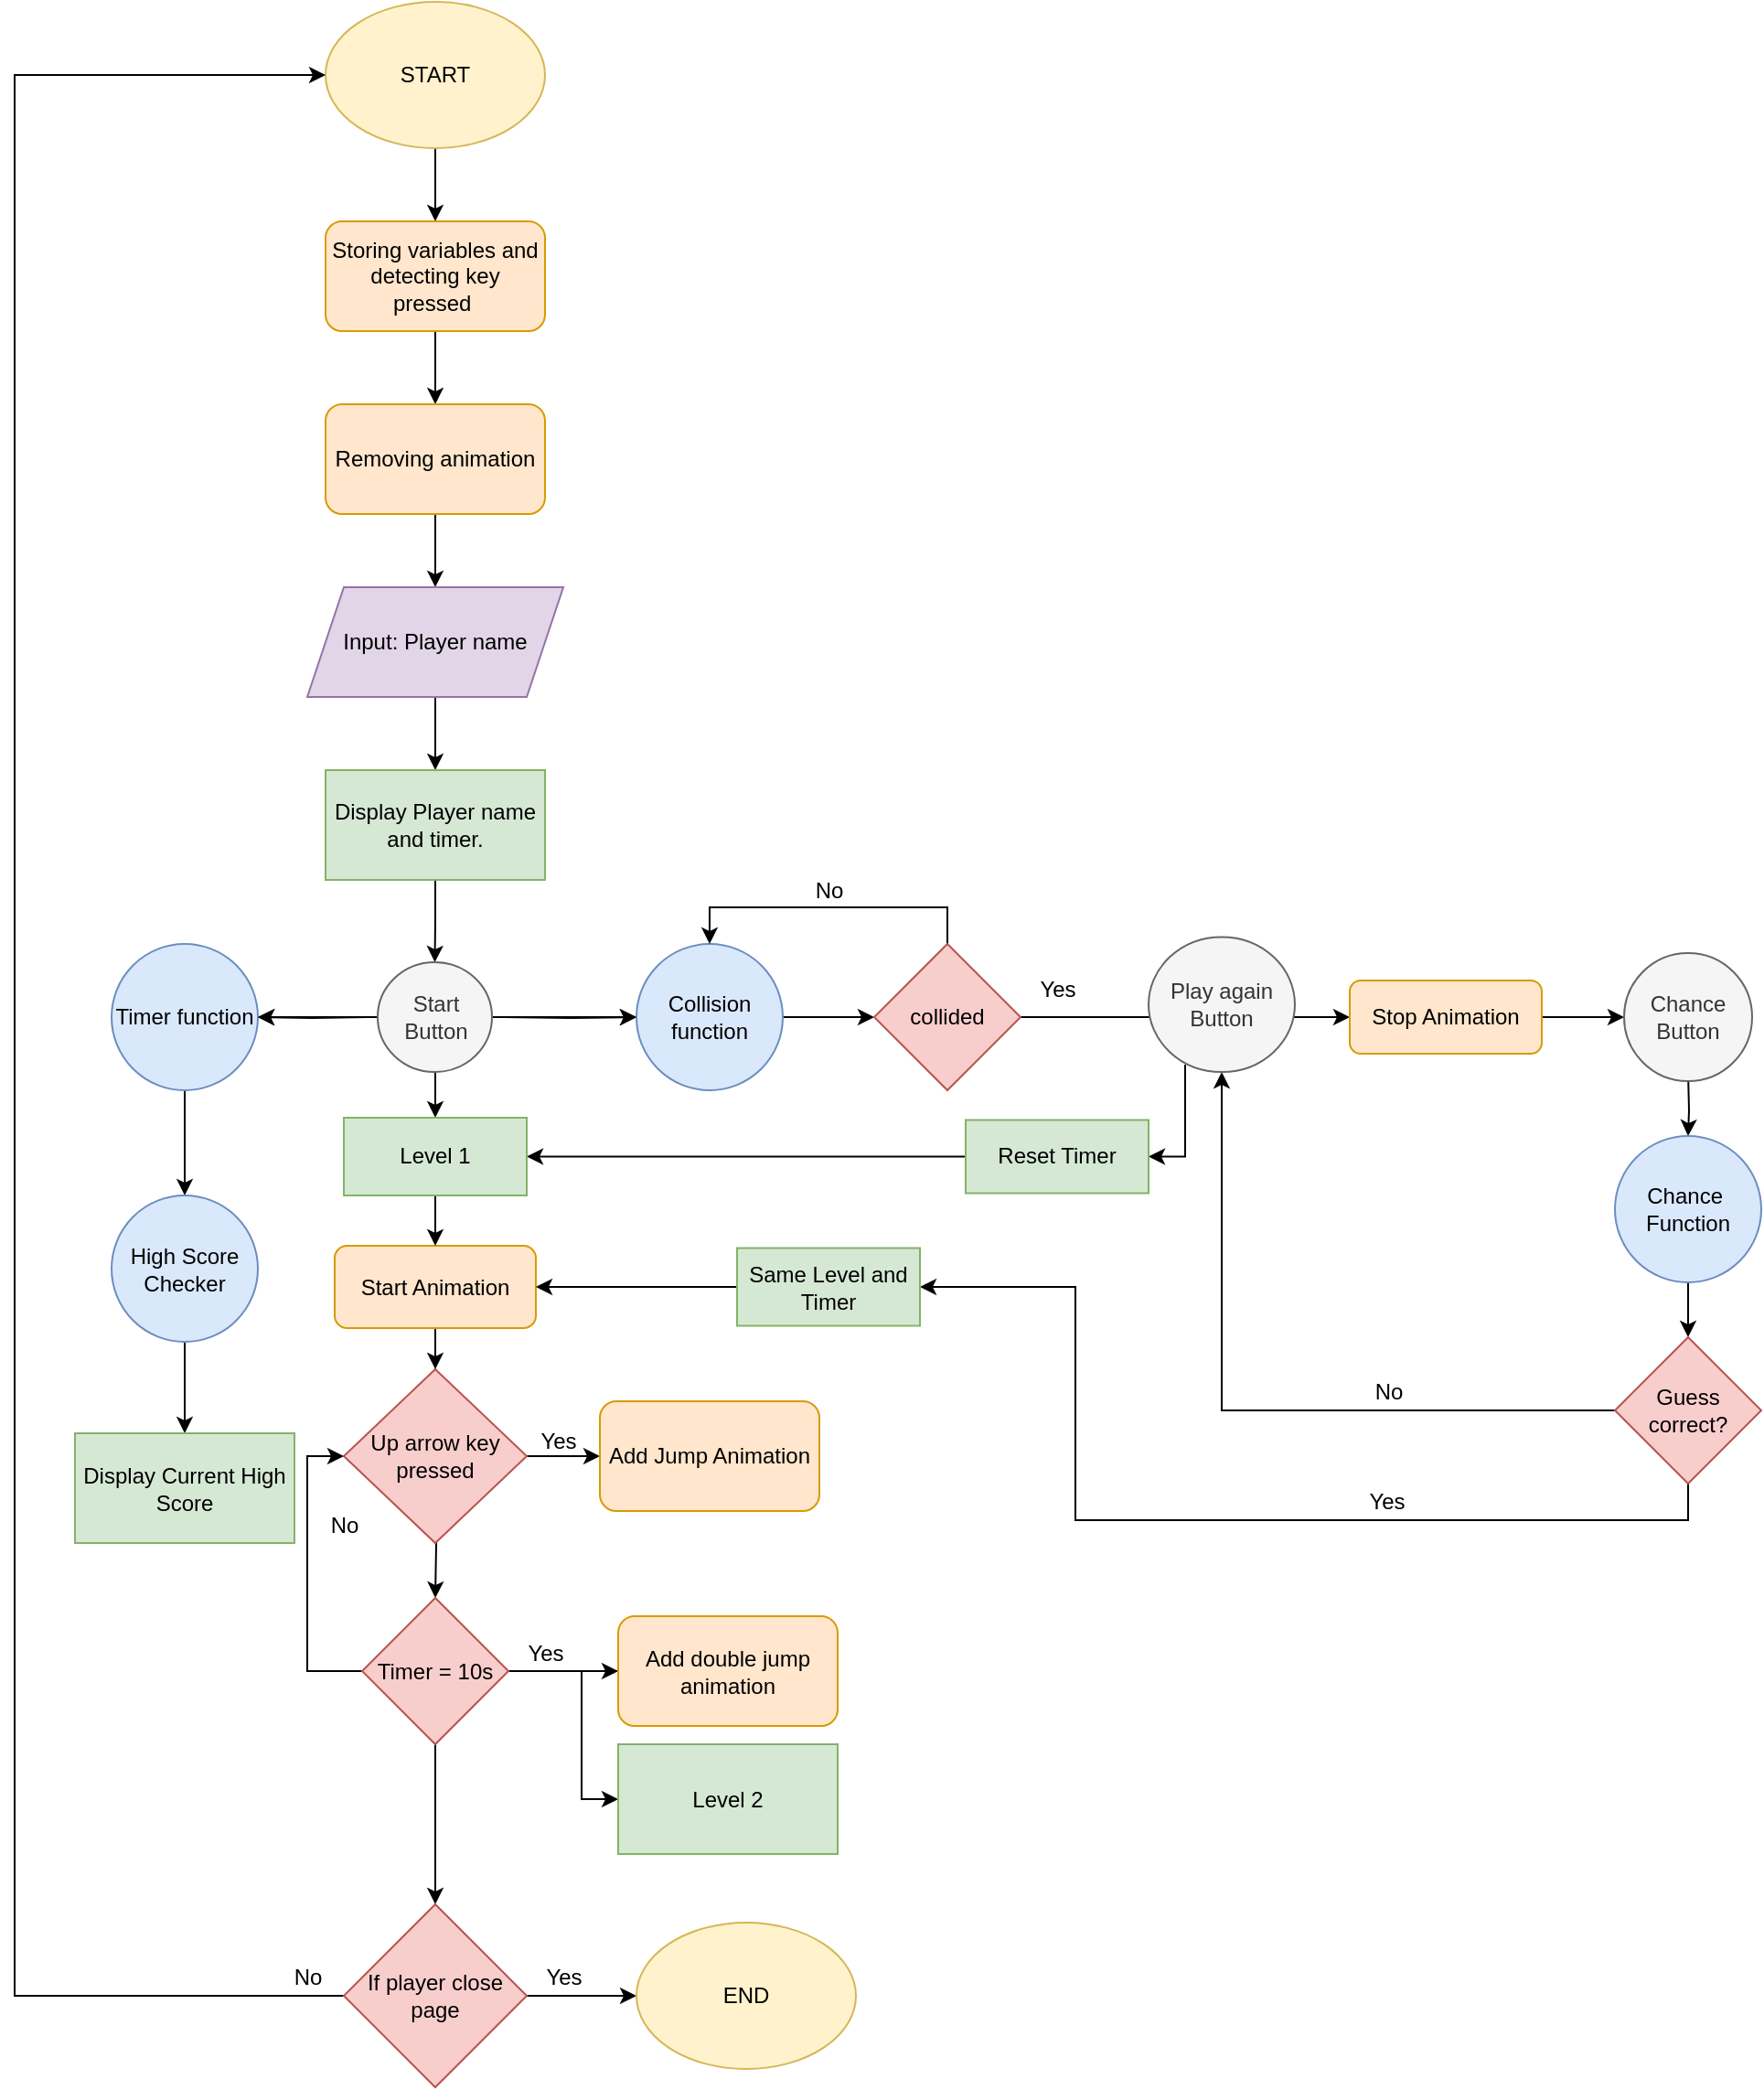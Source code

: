 <mxfile version="14.1.8" type="google"><diagram id="C5RBs43oDa-KdzZeNtuy" name="Page-1"><mxGraphModel dx="2596" dy="652" grid="1" gridSize="10" guides="1" tooltips="1" connect="1" arrows="1" fold="1" page="1" pageScale="1" pageWidth="827" pageHeight="1169" math="0" shadow="0"><root><mxCell id="WIyWlLk6GJQsqaUBKTNV-0"/><mxCell id="WIyWlLk6GJQsqaUBKTNV-1" parent="WIyWlLk6GJQsqaUBKTNV-0"/><mxCell id="Ze5zS-Wfm1aYmRGuLBEQ-3" style="edgeStyle=orthogonalEdgeStyle;rounded=0;orthogonalLoop=1;jettySize=auto;html=1;entryX=0.5;entryY=0;entryDx=0;entryDy=0;" parent="WIyWlLk6GJQsqaUBKTNV-1" source="Ze5zS-Wfm1aYmRGuLBEQ-0" target="Ze5zS-Wfm1aYmRGuLBEQ-1" edge="1"><mxGeometry relative="1" as="geometry"/></mxCell><mxCell id="Ze5zS-Wfm1aYmRGuLBEQ-0" value="START" style="ellipse;whiteSpace=wrap;html=1;fillColor=#fff2cc;strokeColor=#d6b656;" parent="WIyWlLk6GJQsqaUBKTNV-1" vertex="1"><mxGeometry x="-810" width="120" height="80" as="geometry"/></mxCell><mxCell id="Ze5zS-Wfm1aYmRGuLBEQ-5" style="edgeStyle=orthogonalEdgeStyle;rounded=0;orthogonalLoop=1;jettySize=auto;html=1;entryX=0.5;entryY=0;entryDx=0;entryDy=0;" parent="WIyWlLk6GJQsqaUBKTNV-1" source="Ze5zS-Wfm1aYmRGuLBEQ-1" target="Ze5zS-Wfm1aYmRGuLBEQ-4" edge="1"><mxGeometry relative="1" as="geometry"/></mxCell><mxCell id="Ze5zS-Wfm1aYmRGuLBEQ-1" value="Storing variables and detecting key pressed&amp;nbsp;" style="rounded=1;whiteSpace=wrap;html=1;fillColor=#ffe6cc;strokeColor=#d79b00;" parent="WIyWlLk6GJQsqaUBKTNV-1" vertex="1"><mxGeometry x="-810" y="120" width="120" height="60" as="geometry"/></mxCell><mxCell id="Ze5zS-Wfm1aYmRGuLBEQ-7" style="edgeStyle=orthogonalEdgeStyle;rounded=0;orthogonalLoop=1;jettySize=auto;html=1;entryX=0.5;entryY=0;entryDx=0;entryDy=0;" parent="WIyWlLk6GJQsqaUBKTNV-1" source="Ze5zS-Wfm1aYmRGuLBEQ-4" target="Ze5zS-Wfm1aYmRGuLBEQ-6" edge="1"><mxGeometry relative="1" as="geometry"/></mxCell><mxCell id="Ze5zS-Wfm1aYmRGuLBEQ-4" value="Removing animation" style="rounded=1;whiteSpace=wrap;html=1;fillColor=#ffe6cc;strokeColor=#d79b00;" parent="WIyWlLk6GJQsqaUBKTNV-1" vertex="1"><mxGeometry x="-810" y="220" width="120" height="60" as="geometry"/></mxCell><mxCell id="Ze5zS-Wfm1aYmRGuLBEQ-9" style="edgeStyle=orthogonalEdgeStyle;rounded=0;orthogonalLoop=1;jettySize=auto;html=1;entryX=0.5;entryY=0;entryDx=0;entryDy=0;" parent="WIyWlLk6GJQsqaUBKTNV-1" source="Ze5zS-Wfm1aYmRGuLBEQ-6" target="Ze5zS-Wfm1aYmRGuLBEQ-8" edge="1"><mxGeometry relative="1" as="geometry"/></mxCell><mxCell id="Ze5zS-Wfm1aYmRGuLBEQ-6" value="Input: Player name" style="shape=parallelogram;perimeter=parallelogramPerimeter;whiteSpace=wrap;html=1;fixedSize=1;fillColor=#e1d5e7;strokeColor=#9673a6;" parent="WIyWlLk6GJQsqaUBKTNV-1" vertex="1"><mxGeometry x="-820" y="320" width="140" height="60" as="geometry"/></mxCell><mxCell id="ynkTvK2CkXMA8PsrdKLp-5" style="edgeStyle=orthogonalEdgeStyle;rounded=0;orthogonalLoop=1;jettySize=auto;html=1;exitX=0.5;exitY=1;exitDx=0;exitDy=0;" edge="1" parent="WIyWlLk6GJQsqaUBKTNV-1" source="Ze5zS-Wfm1aYmRGuLBEQ-8" target="ynkTvK2CkXMA8PsrdKLp-0"><mxGeometry relative="1" as="geometry"/></mxCell><mxCell id="Ze5zS-Wfm1aYmRGuLBEQ-8" value="Display Player name and timer." style="rounded=0;whiteSpace=wrap;html=1;fillColor=#d5e8d4;strokeColor=#82b366;" parent="WIyWlLk6GJQsqaUBKTNV-1" vertex="1"><mxGeometry x="-810" y="420" width="120" height="60" as="geometry"/></mxCell><mxCell id="Ze5zS-Wfm1aYmRGuLBEQ-20" style="edgeStyle=orthogonalEdgeStyle;rounded=0;orthogonalLoop=1;jettySize=auto;html=1;entryX=0.5;entryY=0;entryDx=0;entryDy=0;" parent="WIyWlLk6GJQsqaUBKTNV-1" target="Ze5zS-Wfm1aYmRGuLBEQ-19" edge="1"><mxGeometry relative="1" as="geometry"><mxPoint x="-750" y="812.5" as="sourcePoint"/></mxGeometry></mxCell><mxCell id="Ze5zS-Wfm1aYmRGuLBEQ-74" style="edgeStyle=orthogonalEdgeStyle;rounded=0;orthogonalLoop=1;jettySize=auto;html=1;exitX=1;exitY=0.5;exitDx=0;exitDy=0;entryX=0;entryY=0.5;entryDx=0;entryDy=0;" parent="WIyWlLk6GJQsqaUBKTNV-1" source="Ze5zS-Wfm1aYmRGuLBEQ-10" target="Ze5zS-Wfm1aYmRGuLBEQ-16" edge="1"><mxGeometry relative="1" as="geometry"/></mxCell><mxCell id="Ze5zS-Wfm1aYmRGuLBEQ-10" value="Up arrow key pressed" style="rhombus;whiteSpace=wrap;html=1;fillColor=#f8cecc;strokeColor=#b85450;" parent="WIyWlLk6GJQsqaUBKTNV-1" vertex="1"><mxGeometry x="-800" y="747.5" width="100" height="95" as="geometry"/></mxCell><mxCell id="ynkTvK2CkXMA8PsrdKLp-9" style="edgeStyle=orthogonalEdgeStyle;rounded=0;orthogonalLoop=1;jettySize=auto;html=1;exitX=0.5;exitY=1;exitDx=0;exitDy=0;entryX=0.5;entryY=0;entryDx=0;entryDy=0;" edge="1" parent="WIyWlLk6GJQsqaUBKTNV-1" source="Ze5zS-Wfm1aYmRGuLBEQ-12" target="ynkTvK2CkXMA8PsrdKLp-8"><mxGeometry relative="1" as="geometry"/></mxCell><mxCell id="Ze5zS-Wfm1aYmRGuLBEQ-12" value="Timer function" style="ellipse;whiteSpace=wrap;html=1;aspect=fixed;fillColor=#dae8fc;strokeColor=#6c8ebf;" parent="WIyWlLk6GJQsqaUBKTNV-1" vertex="1"><mxGeometry x="-927" y="515" width="80" height="80" as="geometry"/></mxCell><mxCell id="Ze5zS-Wfm1aYmRGuLBEQ-16" value="Add Jump Animation" style="rounded=1;whiteSpace=wrap;html=1;fillColor=#ffe6cc;strokeColor=#d79b00;" parent="WIyWlLk6GJQsqaUBKTNV-1" vertex="1"><mxGeometry x="-660" y="765" width="120" height="60" as="geometry"/></mxCell><mxCell id="Ze5zS-Wfm1aYmRGuLBEQ-18" value="Yes" style="text;html=1;align=center;verticalAlign=middle;resizable=0;points=[];autosize=1;" parent="WIyWlLk6GJQsqaUBKTNV-1" vertex="1"><mxGeometry x="-703" y="777" width="40" height="20" as="geometry"/></mxCell><mxCell id="Ze5zS-Wfm1aYmRGuLBEQ-21" style="edgeStyle=orthogonalEdgeStyle;rounded=0;orthogonalLoop=1;jettySize=auto;html=1;" parent="WIyWlLk6GJQsqaUBKTNV-1" source="Ze5zS-Wfm1aYmRGuLBEQ-19" edge="1"><mxGeometry relative="1" as="geometry"><mxPoint x="-800" y="795" as="targetPoint"/><Array as="points"><mxPoint x="-820" y="913"/><mxPoint x="-820" y="795"/><mxPoint x="-800" y="795"/></Array></mxGeometry></mxCell><mxCell id="Ze5zS-Wfm1aYmRGuLBEQ-28" style="edgeStyle=orthogonalEdgeStyle;rounded=0;orthogonalLoop=1;jettySize=auto;html=1;entryX=0;entryY=0.5;entryDx=0;entryDy=0;" parent="WIyWlLk6GJQsqaUBKTNV-1" source="Ze5zS-Wfm1aYmRGuLBEQ-19" target="Ze5zS-Wfm1aYmRGuLBEQ-23" edge="1"><mxGeometry relative="1" as="geometry"/></mxCell><mxCell id="Ze5zS-Wfm1aYmRGuLBEQ-84" style="edgeStyle=orthogonalEdgeStyle;rounded=0;orthogonalLoop=1;jettySize=auto;html=1;" parent="WIyWlLk6GJQsqaUBKTNV-1" source="Ze5zS-Wfm1aYmRGuLBEQ-19" edge="1"><mxGeometry relative="1" as="geometry"><mxPoint x="-750" y="1040" as="targetPoint"/></mxGeometry></mxCell><mxCell id="Ze5zS-Wfm1aYmRGuLBEQ-19" value="Timer = 10s" style="rhombus;whiteSpace=wrap;html=1;fillColor=#f8cecc;strokeColor=#b85450;" parent="WIyWlLk6GJQsqaUBKTNV-1" vertex="1"><mxGeometry x="-790" y="872.5" width="80" height="80" as="geometry"/></mxCell><mxCell id="Ze5zS-Wfm1aYmRGuLBEQ-22" value="No" style="text;html=1;align=center;verticalAlign=middle;resizable=0;points=[];autosize=1;" parent="WIyWlLk6GJQsqaUBKTNV-1" vertex="1"><mxGeometry x="-815" y="822.5" width="30" height="20" as="geometry"/></mxCell><mxCell id="Ze5zS-Wfm1aYmRGuLBEQ-31" style="edgeStyle=orthogonalEdgeStyle;rounded=0;orthogonalLoop=1;jettySize=auto;html=1;exitX=0;exitY=0.5;exitDx=0;exitDy=0;entryX=0;entryY=0.5;entryDx=0;entryDy=0;" parent="WIyWlLk6GJQsqaUBKTNV-1" source="Ze5zS-Wfm1aYmRGuLBEQ-23" target="Ze5zS-Wfm1aYmRGuLBEQ-26" edge="1"><mxGeometry relative="1" as="geometry"/></mxCell><mxCell id="Ze5zS-Wfm1aYmRGuLBEQ-23" value="Add double jump animation" style="rounded=1;whiteSpace=wrap;html=1;fillColor=#ffe6cc;strokeColor=#d79b00;" parent="WIyWlLk6GJQsqaUBKTNV-1" vertex="1"><mxGeometry x="-650" y="882.5" width="120" height="60" as="geometry"/></mxCell><mxCell id="Ze5zS-Wfm1aYmRGuLBEQ-25" value="Yes" style="text;html=1;align=center;verticalAlign=middle;resizable=0;points=[];autosize=1;" parent="WIyWlLk6GJQsqaUBKTNV-1" vertex="1"><mxGeometry x="-710" y="892.5" width="40" height="20" as="geometry"/></mxCell><mxCell id="Ze5zS-Wfm1aYmRGuLBEQ-26" value="Level 2" style="rounded=0;whiteSpace=wrap;html=1;fillColor=#d5e8d4;strokeColor=#82b366;" parent="WIyWlLk6GJQsqaUBKTNV-1" vertex="1"><mxGeometry x="-650" y="952.5" width="120" height="60" as="geometry"/></mxCell><mxCell id="Ze5zS-Wfm1aYmRGuLBEQ-38" style="edgeStyle=orthogonalEdgeStyle;rounded=0;orthogonalLoop=1;jettySize=auto;html=1;entryX=0;entryY=0.5;entryDx=0;entryDy=0;" parent="WIyWlLk6GJQsqaUBKTNV-1" target="Ze5zS-Wfm1aYmRGuLBEQ-37" edge="1"><mxGeometry relative="1" as="geometry"><mxPoint x="-712.5" y="555" as="sourcePoint"/></mxGeometry></mxCell><mxCell id="Ze5zS-Wfm1aYmRGuLBEQ-39" style="edgeStyle=orthogonalEdgeStyle;rounded=0;orthogonalLoop=1;jettySize=auto;html=1;entryX=1;entryY=0.5;entryDx=0;entryDy=0;" parent="WIyWlLk6GJQsqaUBKTNV-1" target="Ze5zS-Wfm1aYmRGuLBEQ-12" edge="1"><mxGeometry relative="1" as="geometry"><mxPoint x="-787.5" y="555" as="sourcePoint"/></mxGeometry></mxCell><mxCell id="Ze5zS-Wfm1aYmRGuLBEQ-77" style="edgeStyle=orthogonalEdgeStyle;rounded=0;orthogonalLoop=1;jettySize=auto;html=1;entryX=0.5;entryY=0;entryDx=0;entryDy=0;" parent="WIyWlLk6GJQsqaUBKTNV-1" target="Ze5zS-Wfm1aYmRGuLBEQ-76" edge="1"><mxGeometry relative="1" as="geometry"><mxPoint x="-750" y="580" as="sourcePoint"/></mxGeometry></mxCell><mxCell id="Ze5zS-Wfm1aYmRGuLBEQ-41" style="edgeStyle=orthogonalEdgeStyle;rounded=0;orthogonalLoop=1;jettySize=auto;html=1;entryX=0;entryY=0.5;entryDx=0;entryDy=0;" parent="WIyWlLk6GJQsqaUBKTNV-1" source="Ze5zS-Wfm1aYmRGuLBEQ-37" target="Ze5zS-Wfm1aYmRGuLBEQ-40" edge="1"><mxGeometry relative="1" as="geometry"/></mxCell><mxCell id="Ze5zS-Wfm1aYmRGuLBEQ-37" value="Collision function" style="ellipse;whiteSpace=wrap;html=1;aspect=fixed;fillColor=#dae8fc;strokeColor=#6c8ebf;" parent="WIyWlLk6GJQsqaUBKTNV-1" vertex="1"><mxGeometry x="-640" y="515" width="80" height="80" as="geometry"/></mxCell><mxCell id="Ze5zS-Wfm1aYmRGuLBEQ-42" style="edgeStyle=orthogonalEdgeStyle;rounded=0;orthogonalLoop=1;jettySize=auto;html=1;exitX=0.5;exitY=0;exitDx=0;exitDy=0;entryX=0.5;entryY=0;entryDx=0;entryDy=0;" parent="WIyWlLk6GJQsqaUBKTNV-1" source="Ze5zS-Wfm1aYmRGuLBEQ-40" target="Ze5zS-Wfm1aYmRGuLBEQ-37" edge="1"><mxGeometry relative="1" as="geometry"/></mxCell><mxCell id="Ze5zS-Wfm1aYmRGuLBEQ-48" style="edgeStyle=orthogonalEdgeStyle;rounded=0;orthogonalLoop=1;jettySize=auto;html=1;entryX=0;entryY=0.5;entryDx=0;entryDy=0;" parent="WIyWlLk6GJQsqaUBKTNV-1" source="Ze5zS-Wfm1aYmRGuLBEQ-40" target="Ze5zS-Wfm1aYmRGuLBEQ-56" edge="1"><mxGeometry relative="1" as="geometry"/></mxCell><mxCell id="Ze5zS-Wfm1aYmRGuLBEQ-40" value="collided" style="rhombus;whiteSpace=wrap;html=1;fillColor=#f8cecc;strokeColor=#b85450;" parent="WIyWlLk6GJQsqaUBKTNV-1" vertex="1"><mxGeometry x="-510" y="515" width="80" height="80" as="geometry"/></mxCell><mxCell id="Ze5zS-Wfm1aYmRGuLBEQ-43" value="No" style="text;html=1;align=center;verticalAlign=middle;resizable=0;points=[];autosize=1;" parent="WIyWlLk6GJQsqaUBKTNV-1" vertex="1"><mxGeometry x="-550" y="476" width="30" height="20" as="geometry"/></mxCell><mxCell id="Ze5zS-Wfm1aYmRGuLBEQ-45" value="Yes" style="text;html=1;align=center;verticalAlign=middle;resizable=0;points=[];autosize=1;" parent="WIyWlLk6GJQsqaUBKTNV-1" vertex="1"><mxGeometry x="-430" y="530" width="40" height="20" as="geometry"/></mxCell><mxCell id="Ze5zS-Wfm1aYmRGuLBEQ-69" style="edgeStyle=orthogonalEdgeStyle;rounded=0;orthogonalLoop=1;jettySize=auto;html=1;exitX=0.25;exitY=0.946;exitDx=0;exitDy=0;entryX=1;entryY=0.5;entryDx=0;entryDy=0;exitPerimeter=0;" parent="WIyWlLk6GJQsqaUBKTNV-1" source="ynkTvK2CkXMA8PsrdKLp-6" target="Ze5zS-Wfm1aYmRGuLBEQ-65" edge="1"><mxGeometry relative="1" as="geometry"><mxPoint x="-325" y="585" as="sourcePoint"/><Array as="points"><mxPoint x="-340" y="631"/></Array></mxGeometry></mxCell><mxCell id="Ze5zS-Wfm1aYmRGuLBEQ-54" style="edgeStyle=orthogonalEdgeStyle;rounded=0;orthogonalLoop=1;jettySize=auto;html=1;exitX=0.5;exitY=1;exitDx=0;exitDy=0;entryX=0.5;entryY=0;entryDx=0;entryDy=0;" parent="WIyWlLk6GJQsqaUBKTNV-1" target="Ze5zS-Wfm1aYmRGuLBEQ-10" edge="1"><mxGeometry relative="1" as="geometry"><mxPoint x="-750" y="720" as="sourcePoint"/></mxGeometry></mxCell><mxCell id="Ze5zS-Wfm1aYmRGuLBEQ-52" value="Start Animation" style="rounded=1;whiteSpace=wrap;html=1;fillColor=#ffe6cc;strokeColor=#d79b00;" parent="WIyWlLk6GJQsqaUBKTNV-1" vertex="1"><mxGeometry x="-805" y="680" width="110" height="45" as="geometry"/></mxCell><mxCell id="Ze5zS-Wfm1aYmRGuLBEQ-59" style="edgeStyle=orthogonalEdgeStyle;rounded=0;orthogonalLoop=1;jettySize=auto;html=1;entryX=0;entryY=0.5;entryDx=0;entryDy=0;" parent="WIyWlLk6GJQsqaUBKTNV-1" source="Ze5zS-Wfm1aYmRGuLBEQ-56" target="ynkTvK2CkXMA8PsrdKLp-7" edge="1"><mxGeometry relative="1" as="geometry"><mxPoint x="-110" y="555" as="targetPoint"/></mxGeometry></mxCell><mxCell id="Ze5zS-Wfm1aYmRGuLBEQ-56" value="Stop Animation" style="rounded=1;whiteSpace=wrap;html=1;fillColor=#ffe6cc;strokeColor=#d79b00;" parent="WIyWlLk6GJQsqaUBKTNV-1" vertex="1"><mxGeometry x="-250" y="535" width="105" height="40" as="geometry"/></mxCell><mxCell id="Ze5zS-Wfm1aYmRGuLBEQ-61" style="edgeStyle=orthogonalEdgeStyle;rounded=0;orthogonalLoop=1;jettySize=auto;html=1;" parent="WIyWlLk6GJQsqaUBKTNV-1" target="Ze5zS-Wfm1aYmRGuLBEQ-60" edge="1"><mxGeometry relative="1" as="geometry"><mxPoint x="-65" y="585" as="sourcePoint"/></mxGeometry></mxCell><mxCell id="Ze5zS-Wfm1aYmRGuLBEQ-64" style="edgeStyle=orthogonalEdgeStyle;rounded=0;orthogonalLoop=1;jettySize=auto;html=1;entryX=0.5;entryY=0;entryDx=0;entryDy=0;" parent="WIyWlLk6GJQsqaUBKTNV-1" source="Ze5zS-Wfm1aYmRGuLBEQ-60" target="Ze5zS-Wfm1aYmRGuLBEQ-62" edge="1"><mxGeometry relative="1" as="geometry"/></mxCell><mxCell id="Ze5zS-Wfm1aYmRGuLBEQ-60" value="Chance&amp;nbsp;&lt;br&gt;Function" style="ellipse;whiteSpace=wrap;html=1;aspect=fixed;fillColor=#dae8fc;strokeColor=#6c8ebf;" parent="WIyWlLk6GJQsqaUBKTNV-1" vertex="1"><mxGeometry x="-105" y="620" width="80" height="80" as="geometry"/></mxCell><mxCell id="Ze5zS-Wfm1aYmRGuLBEQ-70" style="edgeStyle=orthogonalEdgeStyle;rounded=0;orthogonalLoop=1;jettySize=auto;html=1;entryX=0.5;entryY=1;entryDx=0;entryDy=0;" parent="WIyWlLk6GJQsqaUBKTNV-1" source="Ze5zS-Wfm1aYmRGuLBEQ-62" target="ynkTvK2CkXMA8PsrdKLp-6" edge="1"><mxGeometry relative="1" as="geometry"><mxPoint x="-313.75" y="585" as="targetPoint"/></mxGeometry></mxCell><mxCell id="Ze5zS-Wfm1aYmRGuLBEQ-82" style="edgeStyle=orthogonalEdgeStyle;rounded=0;orthogonalLoop=1;jettySize=auto;html=1;exitX=0.5;exitY=1;exitDx=0;exitDy=0;entryX=1;entryY=0.5;entryDx=0;entryDy=0;" parent="WIyWlLk6GJQsqaUBKTNV-1" source="Ze5zS-Wfm1aYmRGuLBEQ-62" target="Ze5zS-Wfm1aYmRGuLBEQ-81" edge="1"><mxGeometry relative="1" as="geometry"><mxPoint x="-420" y="810" as="targetPoint"/><Array as="points"><mxPoint x="-65" y="830"/><mxPoint x="-400" y="830"/><mxPoint x="-400" y="703"/></Array></mxGeometry></mxCell><mxCell id="Ze5zS-Wfm1aYmRGuLBEQ-62" value="Guess correct?" style="rhombus;whiteSpace=wrap;html=1;fillColor=#f8cecc;strokeColor=#b85450;" parent="WIyWlLk6GJQsqaUBKTNV-1" vertex="1"><mxGeometry x="-105" y="730" width="80" height="80" as="geometry"/></mxCell><mxCell id="Ze5zS-Wfm1aYmRGuLBEQ-79" style="edgeStyle=orthogonalEdgeStyle;rounded=0;orthogonalLoop=1;jettySize=auto;html=1;exitX=0;exitY=0.5;exitDx=0;exitDy=0;entryX=1;entryY=0.5;entryDx=0;entryDy=0;" parent="WIyWlLk6GJQsqaUBKTNV-1" source="Ze5zS-Wfm1aYmRGuLBEQ-65" target="Ze5zS-Wfm1aYmRGuLBEQ-76" edge="1"><mxGeometry relative="1" as="geometry"/></mxCell><mxCell id="Ze5zS-Wfm1aYmRGuLBEQ-65" value="Reset Timer" style="rounded=0;whiteSpace=wrap;html=1;fillColor=#d5e8d4;strokeColor=#82b366;" parent="WIyWlLk6GJQsqaUBKTNV-1" vertex="1"><mxGeometry x="-460" y="611.25" width="100" height="40" as="geometry"/></mxCell><mxCell id="Ze5zS-Wfm1aYmRGuLBEQ-71" value="No" style="text;html=1;align=center;verticalAlign=middle;resizable=0;points=[];autosize=1;" parent="WIyWlLk6GJQsqaUBKTNV-1" vertex="1"><mxGeometry x="-244" y="749.5" width="30" height="20" as="geometry"/></mxCell><mxCell id="Ze5zS-Wfm1aYmRGuLBEQ-75" value="Yes" style="text;html=1;align=center;verticalAlign=middle;resizable=0;points=[];autosize=1;" parent="WIyWlLk6GJQsqaUBKTNV-1" vertex="1"><mxGeometry x="-250" y="810" width="40" height="20" as="geometry"/></mxCell><mxCell id="Ze5zS-Wfm1aYmRGuLBEQ-78" style="edgeStyle=orthogonalEdgeStyle;rounded=0;orthogonalLoop=1;jettySize=auto;html=1;entryX=0.5;entryY=0;entryDx=0;entryDy=0;" parent="WIyWlLk6GJQsqaUBKTNV-1" source="Ze5zS-Wfm1aYmRGuLBEQ-76" target="Ze5zS-Wfm1aYmRGuLBEQ-52" edge="1"><mxGeometry relative="1" as="geometry"/></mxCell><mxCell id="Ze5zS-Wfm1aYmRGuLBEQ-76" value="Level 1" style="rounded=0;whiteSpace=wrap;html=1;fillColor=#d5e8d4;strokeColor=#82b366;" parent="WIyWlLk6GJQsqaUBKTNV-1" vertex="1"><mxGeometry x="-800" y="610" width="100" height="42.5" as="geometry"/></mxCell><mxCell id="Ze5zS-Wfm1aYmRGuLBEQ-83" style="edgeStyle=orthogonalEdgeStyle;rounded=0;orthogonalLoop=1;jettySize=auto;html=1;entryX=1;entryY=0.5;entryDx=0;entryDy=0;" parent="WIyWlLk6GJQsqaUBKTNV-1" source="Ze5zS-Wfm1aYmRGuLBEQ-81" target="Ze5zS-Wfm1aYmRGuLBEQ-52" edge="1"><mxGeometry relative="1" as="geometry"/></mxCell><mxCell id="Ze5zS-Wfm1aYmRGuLBEQ-81" value="Same Level and Timer" style="rounded=0;whiteSpace=wrap;html=1;fillColor=#d5e8d4;strokeColor=#82b366;" parent="WIyWlLk6GJQsqaUBKTNV-1" vertex="1"><mxGeometry x="-585" y="681.25" width="100" height="42.5" as="geometry"/></mxCell><mxCell id="Ze5zS-Wfm1aYmRGuLBEQ-86" style="edgeStyle=orthogonalEdgeStyle;rounded=0;orthogonalLoop=1;jettySize=auto;html=1;" parent="WIyWlLk6GJQsqaUBKTNV-1" source="Ze5zS-Wfm1aYmRGuLBEQ-85" edge="1"><mxGeometry relative="1" as="geometry"><mxPoint x="-640" y="1090" as="targetPoint"/></mxGeometry></mxCell><mxCell id="Ze5zS-Wfm1aYmRGuLBEQ-91" style="edgeStyle=orthogonalEdgeStyle;rounded=0;orthogonalLoop=1;jettySize=auto;html=1;entryX=0;entryY=0.5;entryDx=0;entryDy=0;" parent="WIyWlLk6GJQsqaUBKTNV-1" source="Ze5zS-Wfm1aYmRGuLBEQ-85" edge="1" target="Ze5zS-Wfm1aYmRGuLBEQ-0"><mxGeometry relative="1" as="geometry"><Array as="points"><mxPoint x="-980" y="1090"/><mxPoint x="-980" y="40"/></Array><mxPoint x="-980" y="40" as="targetPoint"/></mxGeometry></mxCell><mxCell id="Ze5zS-Wfm1aYmRGuLBEQ-85" value="If player close page" style="rhombus;whiteSpace=wrap;html=1;fillColor=#f8cecc;strokeColor=#b85450;" parent="WIyWlLk6GJQsqaUBKTNV-1" vertex="1"><mxGeometry x="-800" y="1040" width="100" height="100" as="geometry"/></mxCell><mxCell id="Ze5zS-Wfm1aYmRGuLBEQ-87" value="Yes" style="text;html=1;align=center;verticalAlign=middle;resizable=0;points=[];autosize=1;" parent="WIyWlLk6GJQsqaUBKTNV-1" vertex="1"><mxGeometry x="-700" y="1070" width="40" height="20" as="geometry"/></mxCell><mxCell id="Ze5zS-Wfm1aYmRGuLBEQ-90" value="END" style="ellipse;whiteSpace=wrap;html=1;fillColor=#fff2cc;strokeColor=#d6b656;" parent="WIyWlLk6GJQsqaUBKTNV-1" vertex="1"><mxGeometry x="-640" y="1050" width="120" height="80" as="geometry"/></mxCell><mxCell id="Ze5zS-Wfm1aYmRGuLBEQ-92" value="No" style="text;html=1;align=center;verticalAlign=middle;resizable=0;points=[];autosize=1;" parent="WIyWlLk6GJQsqaUBKTNV-1" vertex="1"><mxGeometry x="-835" y="1070" width="30" height="20" as="geometry"/></mxCell><mxCell id="ynkTvK2CkXMA8PsrdKLp-2" style="edgeStyle=orthogonalEdgeStyle;rounded=0;orthogonalLoop=1;jettySize=auto;html=1;exitX=0;exitY=0.5;exitDx=0;exitDy=0;entryX=1;entryY=0.5;entryDx=0;entryDy=0;" edge="1" parent="WIyWlLk6GJQsqaUBKTNV-1" source="ynkTvK2CkXMA8PsrdKLp-0" target="Ze5zS-Wfm1aYmRGuLBEQ-12"><mxGeometry relative="1" as="geometry"/></mxCell><mxCell id="ynkTvK2CkXMA8PsrdKLp-3" style="edgeStyle=orthogonalEdgeStyle;rounded=0;orthogonalLoop=1;jettySize=auto;html=1;exitX=1;exitY=0.5;exitDx=0;exitDy=0;entryX=0;entryY=0.5;entryDx=0;entryDy=0;" edge="1" parent="WIyWlLk6GJQsqaUBKTNV-1" source="ynkTvK2CkXMA8PsrdKLp-0" target="Ze5zS-Wfm1aYmRGuLBEQ-37"><mxGeometry relative="1" as="geometry"/></mxCell><mxCell id="ynkTvK2CkXMA8PsrdKLp-0" value="Start Button" style="ellipse;whiteSpace=wrap;html=1;fillColor=#f5f5f5;strokeColor=#666666;fontColor=#333333;" vertex="1" parent="WIyWlLk6GJQsqaUBKTNV-1"><mxGeometry x="-781.5" y="525" width="62.5" height="60" as="geometry"/></mxCell><mxCell id="ynkTvK2CkXMA8PsrdKLp-6" value="Play again Button" style="ellipse;whiteSpace=wrap;html=1;fillColor=#f5f5f5;strokeColor=#666666;fontColor=#333333;" vertex="1" parent="WIyWlLk6GJQsqaUBKTNV-1"><mxGeometry x="-360" y="511.25" width="80" height="73.75" as="geometry"/></mxCell><mxCell id="ynkTvK2CkXMA8PsrdKLp-7" value="Chance Button" style="ellipse;whiteSpace=wrap;html=1;aspect=fixed;fillColor=#f5f5f5;strokeColor=#666666;fontColor=#333333;" vertex="1" parent="WIyWlLk6GJQsqaUBKTNV-1"><mxGeometry x="-100" y="520" width="70" height="70" as="geometry"/></mxCell><mxCell id="ynkTvK2CkXMA8PsrdKLp-11" style="edgeStyle=orthogonalEdgeStyle;rounded=0;orthogonalLoop=1;jettySize=auto;html=1;exitX=0.5;exitY=1;exitDx=0;exitDy=0;entryX=0.5;entryY=0;entryDx=0;entryDy=0;" edge="1" parent="WIyWlLk6GJQsqaUBKTNV-1" source="ynkTvK2CkXMA8PsrdKLp-8" target="ynkTvK2CkXMA8PsrdKLp-10"><mxGeometry relative="1" as="geometry"/></mxCell><mxCell id="ynkTvK2CkXMA8PsrdKLp-8" value="High Score&lt;br&gt;Checker" style="ellipse;whiteSpace=wrap;html=1;aspect=fixed;fillColor=#dae8fc;strokeColor=#6c8ebf;" vertex="1" parent="WIyWlLk6GJQsqaUBKTNV-1"><mxGeometry x="-927" y="652.5" width="80" height="80" as="geometry"/></mxCell><mxCell id="ynkTvK2CkXMA8PsrdKLp-10" value="Display Current High Score" style="rounded=0;whiteSpace=wrap;html=1;fillColor=#d5e8d4;strokeColor=#82b366;" vertex="1" parent="WIyWlLk6GJQsqaUBKTNV-1"><mxGeometry x="-947" y="782.5" width="120" height="60" as="geometry"/></mxCell></root></mxGraphModel></diagram></mxfile>